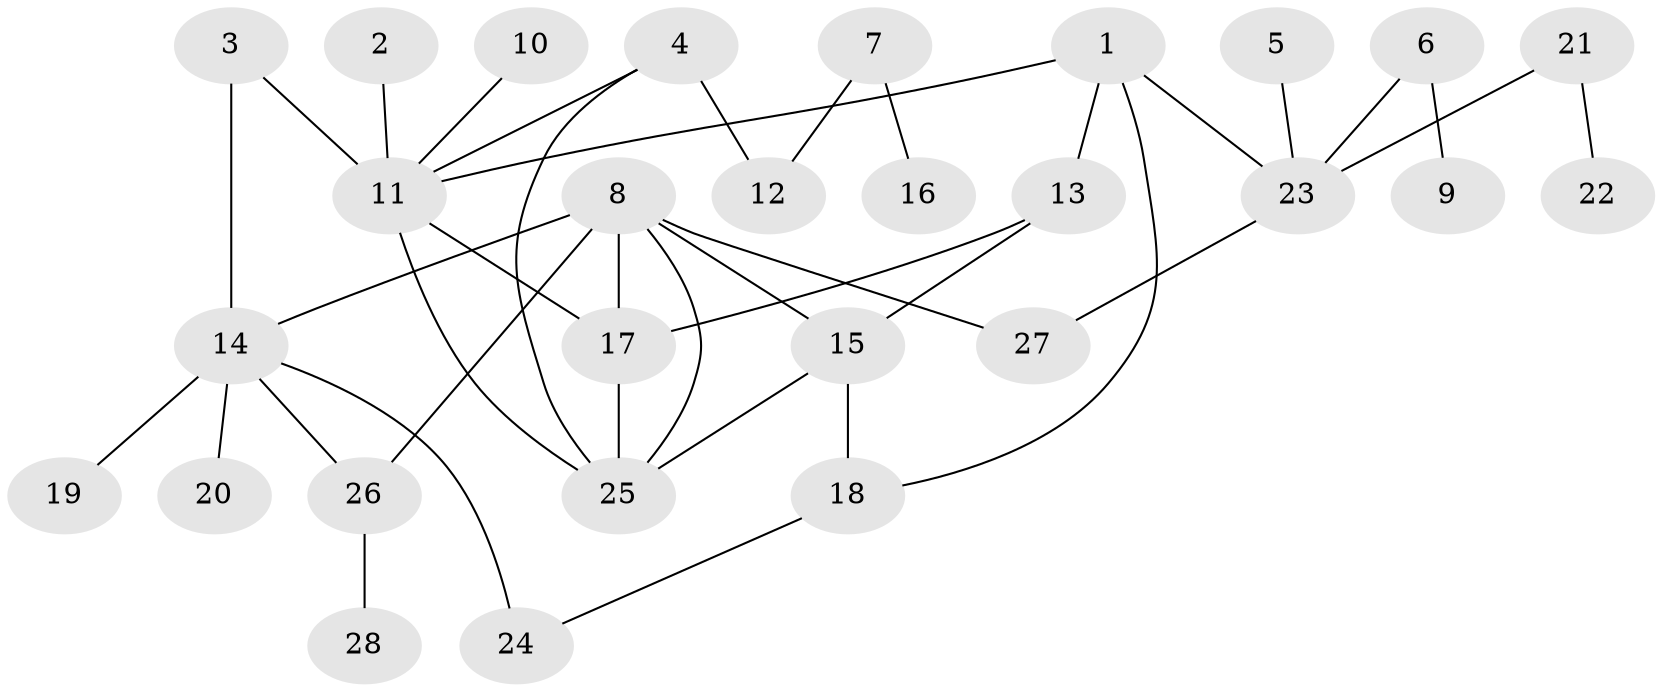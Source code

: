 // original degree distribution, {8: 0.01818181818181818, 4: 0.12727272727272726, 3: 0.21818181818181817, 1: 0.32727272727272727, 5: 0.07272727272727272, 2: 0.23636363636363636}
// Generated by graph-tools (version 1.1) at 2025/49/03/09/25 03:49:22]
// undirected, 28 vertices, 38 edges
graph export_dot {
graph [start="1"]
  node [color=gray90,style=filled];
  1;
  2;
  3;
  4;
  5;
  6;
  7;
  8;
  9;
  10;
  11;
  12;
  13;
  14;
  15;
  16;
  17;
  18;
  19;
  20;
  21;
  22;
  23;
  24;
  25;
  26;
  27;
  28;
  1 -- 11 [weight=1.0];
  1 -- 13 [weight=1.0];
  1 -- 18 [weight=1.0];
  1 -- 23 [weight=1.0];
  2 -- 11 [weight=1.0];
  3 -- 11 [weight=1.0];
  3 -- 14 [weight=1.0];
  4 -- 11 [weight=1.0];
  4 -- 12 [weight=1.0];
  4 -- 25 [weight=1.0];
  5 -- 23 [weight=1.0];
  6 -- 9 [weight=1.0];
  6 -- 23 [weight=1.0];
  7 -- 12 [weight=1.0];
  7 -- 16 [weight=1.0];
  8 -- 14 [weight=1.0];
  8 -- 15 [weight=1.0];
  8 -- 17 [weight=1.0];
  8 -- 25 [weight=1.0];
  8 -- 26 [weight=1.0];
  8 -- 27 [weight=1.0];
  10 -- 11 [weight=1.0];
  11 -- 17 [weight=2.0];
  11 -- 25 [weight=1.0];
  13 -- 15 [weight=1.0];
  13 -- 17 [weight=2.0];
  14 -- 19 [weight=1.0];
  14 -- 20 [weight=1.0];
  14 -- 24 [weight=1.0];
  14 -- 26 [weight=1.0];
  15 -- 18 [weight=1.0];
  15 -- 25 [weight=1.0];
  17 -- 25 [weight=1.0];
  18 -- 24 [weight=1.0];
  21 -- 22 [weight=1.0];
  21 -- 23 [weight=2.0];
  23 -- 27 [weight=1.0];
  26 -- 28 [weight=1.0];
}
